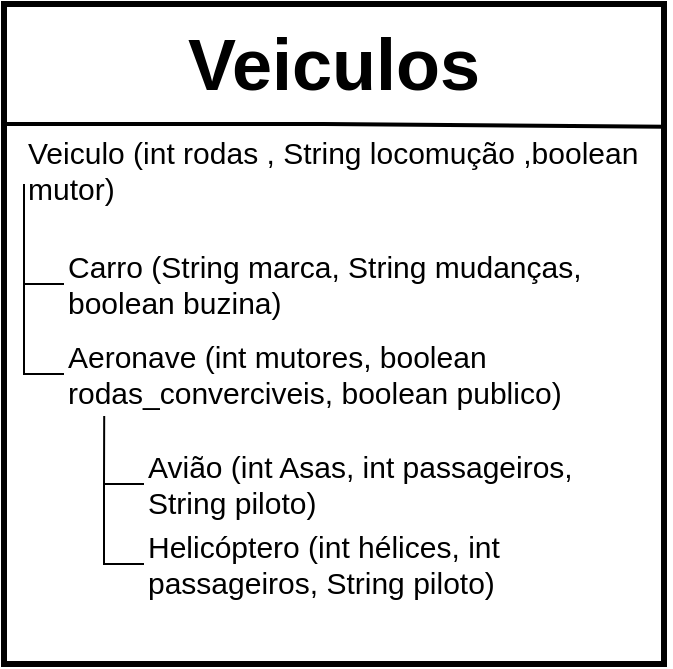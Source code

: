 <mxfile version="21.3.4" type="device">
  <diagram name="Página-1" id="nCPI5RXXdza00SGEmFBh">
    <mxGraphModel dx="692" dy="511" grid="1" gridSize="10" guides="1" tooltips="1" connect="1" arrows="1" fold="1" page="1" pageScale="1" pageWidth="827" pageHeight="1169" math="0" shadow="0">
      <root>
        <mxCell id="0" />
        <mxCell id="1" parent="0" />
        <mxCell id="YGmnGn4mggwAhiVQaYRk-1" value="" style="whiteSpace=wrap;html=1;aspect=fixed;strokeWidth=3;" vertex="1" parent="1">
          <mxGeometry x="160" y="80" width="330" height="330" as="geometry" />
        </mxCell>
        <mxCell id="YGmnGn4mggwAhiVQaYRk-3" value="&lt;font size=&quot;1&quot; style=&quot;&quot;&gt;&lt;b style=&quot;font-size: 36px;&quot;&gt;Veiculos&lt;/b&gt;&lt;/font&gt;" style="text;html=1;strokeColor=none;fillColor=none;align=center;verticalAlign=middle;whiteSpace=wrap;rounded=0;" vertex="1" parent="1">
          <mxGeometry x="190" y="80" width="270" height="60" as="geometry" />
        </mxCell>
        <mxCell id="YGmnGn4mggwAhiVQaYRk-4" value="" style="endArrow=none;html=1;rounded=0;strokeWidth=2;entryX=1.004;entryY=0.186;entryDx=0;entryDy=0;entryPerimeter=0;" edge="1" parent="1" target="YGmnGn4mggwAhiVQaYRk-1">
          <mxGeometry width="50" height="50" relative="1" as="geometry">
            <mxPoint x="160" y="140" as="sourcePoint" />
            <mxPoint x="470" y="140" as="targetPoint" />
            <Array as="points">
              <mxPoint x="320" y="140" />
            </Array>
          </mxGeometry>
        </mxCell>
        <mxCell id="YGmnGn4mggwAhiVQaYRk-5" value="&lt;font style=&quot;font-size: 15px;&quot;&gt;&lt;span style=&quot;background-color: initial;&quot;&gt;Veiculo (int rodas , String locomução ,boolean mutor)&lt;br&gt;&lt;/span&gt;&lt;br&gt;&lt;/font&gt;&lt;br&gt;&lt;div&gt;&lt;/div&gt;" style="text;html=1;strokeColor=none;fillColor=none;align=left;verticalAlign=middle;whiteSpace=wrap;rounded=0;" vertex="1" parent="1">
          <mxGeometry x="170" y="170" width="310" height="20" as="geometry" />
        </mxCell>
        <mxCell id="YGmnGn4mggwAhiVQaYRk-6" value="" style="endArrow=none;html=1;rounded=0;exitX=0;exitY=0;exitDx=0;exitDy=0;" edge="1" parent="1" source="YGmnGn4mggwAhiVQaYRk-5" target="YGmnGn4mggwAhiVQaYRk-7">
          <mxGeometry width="50" height="50" relative="1" as="geometry">
            <mxPoint x="330" y="250" as="sourcePoint" />
            <mxPoint x="120" y="220" as="targetPoint" />
            <Array as="points">
              <mxPoint x="170" y="220" />
            </Array>
          </mxGeometry>
        </mxCell>
        <mxCell id="YGmnGn4mggwAhiVQaYRk-7" value="&lt;font style=&quot;font-size: 15px;&quot;&gt;Carro (String marca, String mudanças, boolean buzina)&lt;/font&gt;" style="text;html=1;strokeColor=none;fillColor=none;align=left;verticalAlign=middle;whiteSpace=wrap;rounded=0;" vertex="1" parent="1">
          <mxGeometry x="190" y="205" width="290" height="30" as="geometry" />
        </mxCell>
        <mxCell id="YGmnGn4mggwAhiVQaYRk-8" value="" style="endArrow=none;html=1;rounded=0;" edge="1" parent="1" target="YGmnGn4mggwAhiVQaYRk-9">
          <mxGeometry width="50" height="50" relative="1" as="geometry">
            <mxPoint x="170" y="220" as="sourcePoint" />
            <mxPoint x="230" y="250" as="targetPoint" />
            <Array as="points">
              <mxPoint x="170" y="265" />
            </Array>
          </mxGeometry>
        </mxCell>
        <mxCell id="YGmnGn4mggwAhiVQaYRk-9" value="&lt;font style=&quot;font-size: 15px;&quot;&gt;Aeronave (int mutores, boolean rodas_converciveis, boolean publico)&lt;/font&gt;" style="text;html=1;strokeColor=none;fillColor=none;align=left;verticalAlign=middle;whiteSpace=wrap;rounded=0;" vertex="1" parent="1">
          <mxGeometry x="190" y="250" width="300" height="30" as="geometry" />
        </mxCell>
        <mxCell id="YGmnGn4mggwAhiVQaYRk-10" value="" style="endArrow=none;html=1;rounded=0;exitX=0.067;exitY=1.2;exitDx=0;exitDy=0;exitPerimeter=0;entryX=0;entryY=0.5;entryDx=0;entryDy=0;" edge="1" parent="1" source="YGmnGn4mggwAhiVQaYRk-9" target="YGmnGn4mggwAhiVQaYRk-11">
          <mxGeometry width="50" height="50" relative="1" as="geometry">
            <mxPoint x="330" y="230" as="sourcePoint" />
            <mxPoint x="380" y="180" as="targetPoint" />
            <Array as="points">
              <mxPoint x="210" y="320" />
            </Array>
          </mxGeometry>
        </mxCell>
        <mxCell id="YGmnGn4mggwAhiVQaYRk-11" value="&lt;font style=&quot;font-size: 15px;&quot;&gt;Avião (int Asas, int passageiros, String piloto)&lt;/font&gt;" style="text;html=1;strokeColor=none;fillColor=none;align=left;verticalAlign=middle;whiteSpace=wrap;rounded=0;" vertex="1" parent="1">
          <mxGeometry x="230" y="300" width="240" height="40" as="geometry" />
        </mxCell>
        <mxCell id="YGmnGn4mggwAhiVQaYRk-12" value="" style="endArrow=none;html=1;rounded=0;" edge="1" parent="1" target="YGmnGn4mggwAhiVQaYRk-14">
          <mxGeometry width="50" height="50" relative="1" as="geometry">
            <mxPoint x="210" y="320" as="sourcePoint" />
            <mxPoint x="230" y="360" as="targetPoint" />
            <Array as="points">
              <mxPoint x="210" y="360" />
            </Array>
          </mxGeometry>
        </mxCell>
        <mxCell id="YGmnGn4mggwAhiVQaYRk-14" value="&lt;font style=&quot;font-size: 15px;&quot;&gt;Helicóptero (int hélices, int passageiros, String piloto)&lt;/font&gt;" style="text;html=1;strokeColor=none;fillColor=none;align=left;verticalAlign=middle;whiteSpace=wrap;rounded=0;" vertex="1" parent="1">
          <mxGeometry x="230" y="340" width="250" height="40" as="geometry" />
        </mxCell>
      </root>
    </mxGraphModel>
  </diagram>
</mxfile>
